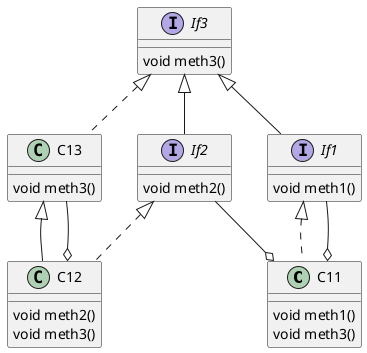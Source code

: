 @startuml
class C11 {
    void meth1()
    void meth3()
}

class C12 {
    void meth2()
    void meth3()
}

class C13 {
    void meth3()
}

interface If1 {
    void meth1()
}

interface If2 {
    void meth2()
}

interface If3 {
    void meth3()
}

If3 <|--If2
If3 <|-- If1
If1 <|.. C11
If2 <|.. C12
If3 <|.. C13
C13 <|-- C12
If1 --o C11
If2 --o C11
C13 --o C12
@enduml